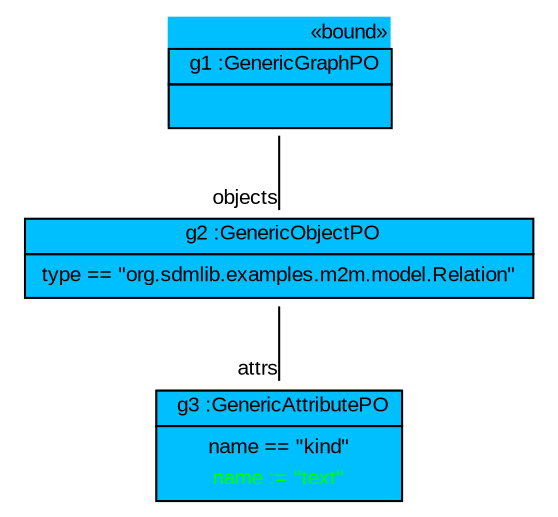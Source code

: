 graph ObjectDiagram {
   node [shape = none, fontsize = 10, fontname = "Arial"];
   edge [fontsize = 10, fontname = "Arial"];

g1 [label=<<table border='0' cellborder='1' cellspacing='0' color='black' bgcolor='deepskyblue'> <tr> <td border='0' align='right'><font color='black'>&#171;bound&#187;</font></td></tr> <tr> <td align='center'> <font color='black'> g1 :GenericGraphPO </font></td></tr> <tr> <td align='left'> <table border='0' cellborder='0' cellspacing='0' color='black'> <tr> <td>  </td></tr></table></td></tr></table>>];
g2 [label=<<table border='0' cellborder='1' cellspacing='0' color='black' bgcolor='deepskyblue'>  <tr> <td align='center'> <font color='black'> g2 :GenericObjectPO </font></td></tr> <tr> <td align='left'> <table border='0' cellborder='0' cellspacing='0' color='black'> <tr><td><font color='black'> type == "org.sdmlib.examples.m2m.model.Relation" </font></td></tr></table></td></tr></table>>];
g3 [label=<<table border='0' cellborder='1' cellspacing='0' color='black' bgcolor='deepskyblue'>  <tr> <td align='center'> <font color='black'> g3 :GenericAttributePO </font></td></tr> <tr> <td align='left'> <table border='0' cellborder='0' cellspacing='0' color='black'> <tr><td><font color='black'> name == "kind" </font></td></tr><tr><td><font color='green'> name := "text" </font></td></tr></table></td></tr></table>>];

g1 -- g2 [headlabel = "objects" taillabel = "" color="black" fontcolor="black"];
g2 -- g3 [headlabel = "attrs" taillabel = "" color="black" fontcolor="black"];
}
